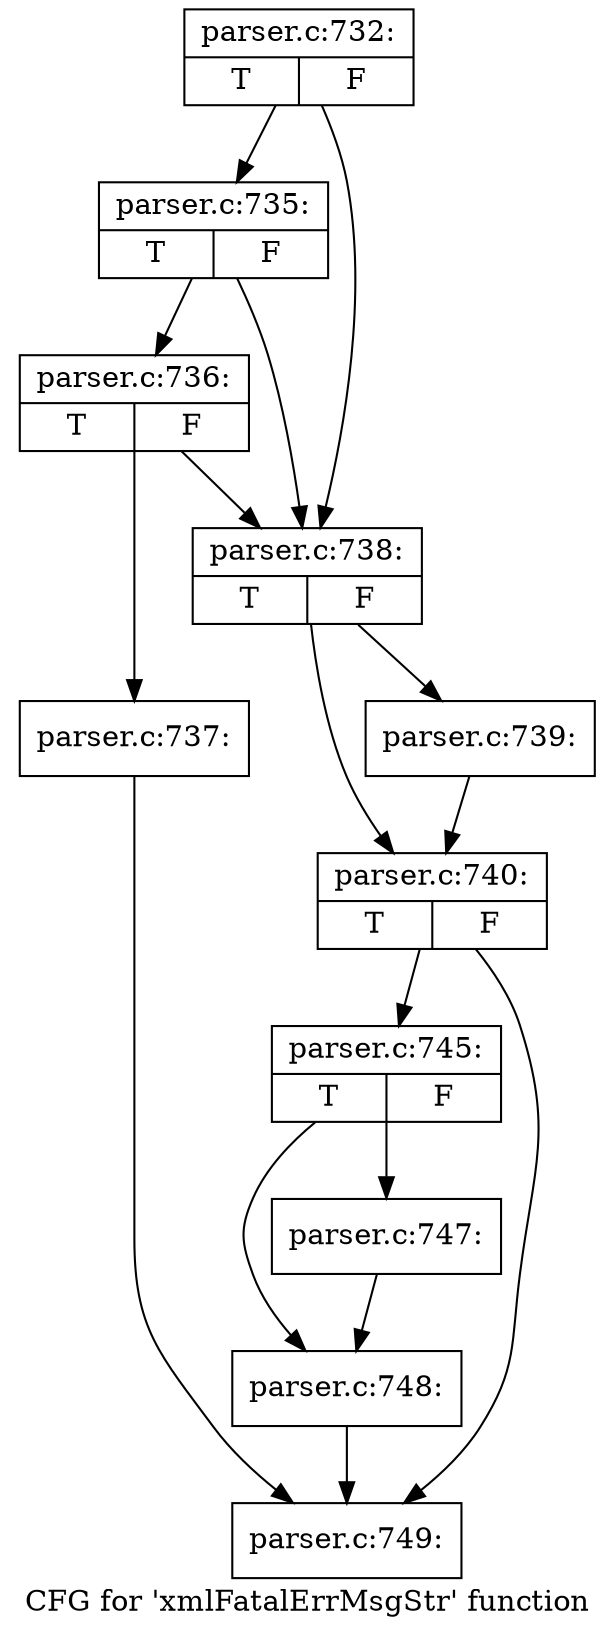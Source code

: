 digraph "CFG for 'xmlFatalErrMsgStr' function" {
	label="CFG for 'xmlFatalErrMsgStr' function";

	Node0x55d73bfd77b0 [shape=record,label="{parser.c:732:|{<s0>T|<s1>F}}"];
	Node0x55d73bfd77b0 -> Node0x55d73bfd8890;
	Node0x55d73bfd77b0 -> Node0x55d73bfd87c0;
	Node0x55d73bfd8890 [shape=record,label="{parser.c:735:|{<s0>T|<s1>F}}"];
	Node0x55d73bfd8890 -> Node0x55d73bfd8810;
	Node0x55d73bfd8890 -> Node0x55d73bfd87c0;
	Node0x55d73bfd8810 [shape=record,label="{parser.c:736:|{<s0>T|<s1>F}}"];
	Node0x55d73bfd8810 -> Node0x55d73bfd8770;
	Node0x55d73bfd8810 -> Node0x55d73bfd87c0;
	Node0x55d73bfd8770 [shape=record,label="{parser.c:737:}"];
	Node0x55d73bfd8770 -> Node0x55d73bfd9e40;
	Node0x55d73bfd87c0 [shape=record,label="{parser.c:738:|{<s0>T|<s1>F}}"];
	Node0x55d73bfd87c0 -> Node0x55d73bfd91c0;
	Node0x55d73bfd87c0 -> Node0x55d73bfd9210;
	Node0x55d73bfd91c0 [shape=record,label="{parser.c:739:}"];
	Node0x55d73bfd91c0 -> Node0x55d73bfd9210;
	Node0x55d73bfd9210 [shape=record,label="{parser.c:740:|{<s0>T|<s1>F}}"];
	Node0x55d73bfd9210 -> Node0x55d73bfd9df0;
	Node0x55d73bfd9210 -> Node0x55d73bfd9e40;
	Node0x55d73bfd9df0 [shape=record,label="{parser.c:745:|{<s0>T|<s1>F}}"];
	Node0x55d73bfd9df0 -> Node0x55d73bfda5c0;
	Node0x55d73bfd9df0 -> Node0x55d73bfda610;
	Node0x55d73bfda5c0 [shape=record,label="{parser.c:747:}"];
	Node0x55d73bfda5c0 -> Node0x55d73bfda610;
	Node0x55d73bfda610 [shape=record,label="{parser.c:748:}"];
	Node0x55d73bfda610 -> Node0x55d73bfd9e40;
	Node0x55d73bfd9e40 [shape=record,label="{parser.c:749:}"];
}
